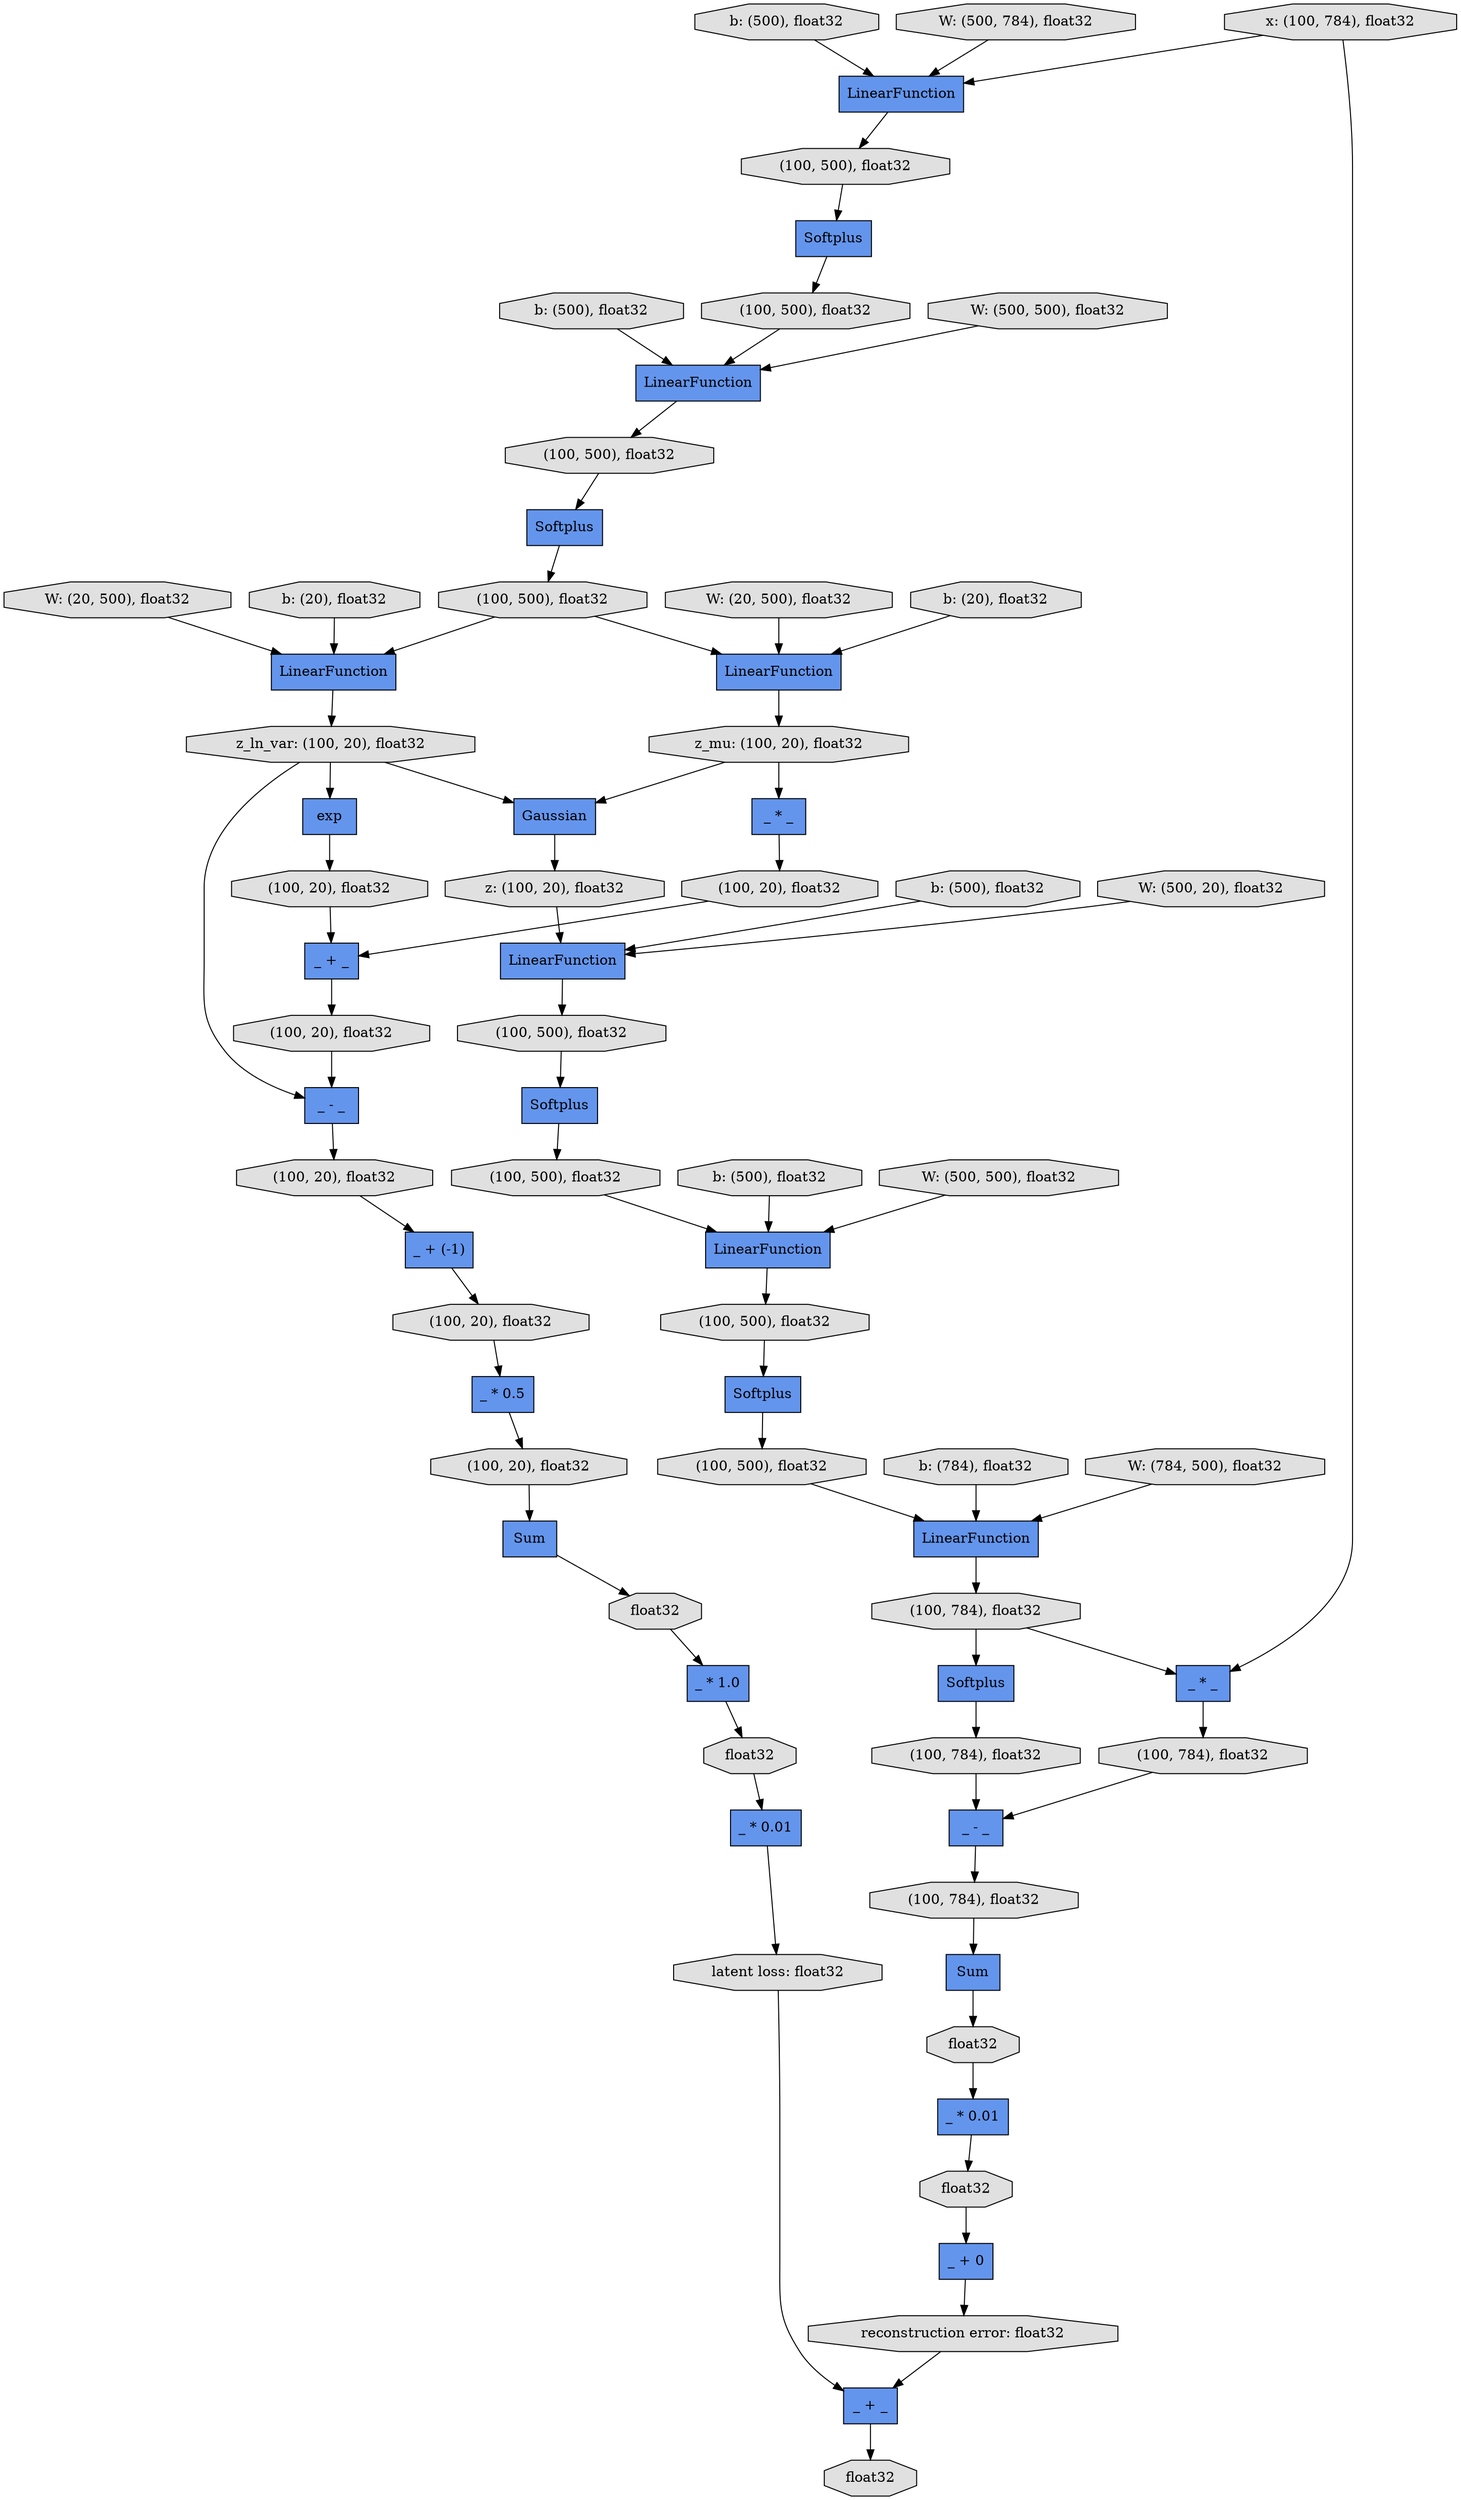 digraph graphname{rankdir=TB;140700573792296 [label="_ * 0.01",shape="record",fillcolor="#6495ED",style="filled"];140700573587328 [label="W: (20, 500), float32",shape="octagon",fillcolor="#E0E0E0",style="filled"];140700573792352 [label="Sum",shape="record",fillcolor="#6495ED",style="filled"];140700573335680 [label="Sum",shape="record",fillcolor="#6495ED",style="filled"];140700573792408 [label="(100, 784), float32",shape="octagon",fillcolor="#E0E0E0",style="filled"];140700573587608 [label="b: (500), float32",shape="octagon",fillcolor="#E0E0E0",style="filled"];140700573790392 [label="Softplus",shape="record",fillcolor="#6495ED",style="filled"];140700573792464 [label="_ - _",shape="record",fillcolor="#6495ED",style="filled"];140700573587664 [label="b: (500), float32",shape="octagon",fillcolor="#E0E0E0",style="filled"];140700573335792 [label="(100, 20), float32",shape="octagon",fillcolor="#E0E0E0",style="filled"];140700573792576 [label="(100, 784), float32",shape="octagon",fillcolor="#E0E0E0",style="filled"];140700573790560 [label="x: (100, 784), float32",shape="octagon",fillcolor="#E0E0E0",style="filled"];140700573335904 [label="(100, 20), float32",shape="octagon",fillcolor="#E0E0E0",style="filled"];140700582525304 [label="b: (784), float32",shape="octagon",fillcolor="#E0E0E0",style="filled"];140700573790616 [label="LinearFunction",shape="record",fillcolor="#6495ED",style="filled"];140700573587888 [label="W: (500, 20), float32",shape="octagon",fillcolor="#E0E0E0",style="filled"];140700573790672 [label="(100, 500), float32",shape="octagon",fillcolor="#E0E0E0",style="filled"];140700573792744 [label="float32",shape="octagon",fillcolor="#E0E0E0",style="filled"];140700573790728 [label="(100, 500), float32",shape="octagon",fillcolor="#E0E0E0",style="filled"];140700573336128 [label="_ * 0.01",shape="record",fillcolor="#6495ED",style="filled"];140700573792856 [label="_ + 0",shape="record",fillcolor="#6495ED",style="filled"];140700573643328 [label="Softplus",shape="record",fillcolor="#6495ED",style="filled"];140700573336184 [label="float32",shape="octagon",fillcolor="#E0E0E0",style="filled"];140700582711928 [label="b: (500), float32",shape="octagon",fillcolor="#E0E0E0",style="filled"];140700573336240 [label="_ + _",shape="record",fillcolor="#6495ED",style="filled"];140700573790896 [label="LinearFunction",shape="record",fillcolor="#6495ED",style="filled"];140700573790952 [label="Gaussian",shape="record",fillcolor="#6495ED",style="filled"];140700573793024 [label="exp",shape="record",fillcolor="#6495ED",style="filled"];140700573336352 [label="float32",shape="octagon",fillcolor="#E0E0E0",style="filled"];140700573793080 [label="float32",shape="octagon",fillcolor="#E0E0E0",style="filled"];140700573791008 [label="(100, 500), float32",shape="octagon",fillcolor="#E0E0E0",style="filled"];140700573791064 [label="z_mu: (100, 20), float32",shape="octagon",fillcolor="#E0E0E0",style="filled"];140700573791120 [label="z: (100, 20), float32",shape="octagon",fillcolor="#E0E0E0",style="filled"];140700573791176 [label="(100, 500), float32",shape="octagon",fillcolor="#E0E0E0",style="filled"];140700582712264 [label="W: (500, 500), float32",shape="octagon",fillcolor="#E0E0E0",style="filled"];140700573588448 [label="b: (20), float32",shape="octagon",fillcolor="#E0E0E0",style="filled"];140700573336576 [label="latent loss: float32",shape="octagon",fillcolor="#E0E0E0",style="filled"];140700573793304 [label="reconstruction error: float32",shape="octagon",fillcolor="#E0E0E0",style="filled"];140700573791232 [label="LinearFunction",shape="record",fillcolor="#6495ED",style="filled"];140700573336632 [label="float32",shape="octagon",fillcolor="#E0E0E0",style="filled"];140700573791288 [label="LinearFunction",shape="record",fillcolor="#6495ED",style="filled"];140700573588504 [label="W: (20, 500), float32",shape="octagon",fillcolor="#E0E0E0",style="filled"];140700573586544 [label="W: (500, 500), float32",shape="octagon",fillcolor="#E0E0E0",style="filled"];140700573588616 [label="W: (784, 500), float32",shape="octagon",fillcolor="#E0E0E0",style="filled"];140700573791344 [label="z_ln_var: (100, 20), float32",shape="octagon",fillcolor="#E0E0E0",style="filled"];140700582714560 [label="W: (500, 784), float32",shape="octagon",fillcolor="#E0E0E0",style="filled"];140700582712544 [label="b: (500), float32",shape="octagon",fillcolor="#E0E0E0",style="filled"];140700573791568 [label="LinearFunction",shape="record",fillcolor="#6495ED",style="filled"];140700573793640 [label="(100, 20), float32",shape="octagon",fillcolor="#E0E0E0",style="filled"];140700573791624 [label="(100, 784), float32",shape="octagon",fillcolor="#E0E0E0",style="filled"];140700573793696 [label="_ * _",shape="record",fillcolor="#6495ED",style="filled"];140700573791680 [label="(100, 500), float32",shape="octagon",fillcolor="#E0E0E0",style="filled"];140700573791736 [label="LinearFunction",shape="record",fillcolor="#6495ED",style="filled"];140700573793808 [label="_ + _",shape="record",fillcolor="#6495ED",style="filled"];140700573791792 [label="Softplus",shape="record",fillcolor="#6495ED",style="filled"];140700573793864 [label="_ * 1.0",shape="record",fillcolor="#6495ED",style="filled"];140700573589064 [label="b: (20), float32",shape="octagon",fillcolor="#E0E0E0",style="filled"];140700573791848 [label="_ * _",shape="record",fillcolor="#6495ED",style="filled"];140700573793920 [label="(100, 20), float32",shape="octagon",fillcolor="#E0E0E0",style="filled"];140700573791904 [label="(100, 500), float32",shape="octagon",fillcolor="#E0E0E0",style="filled"];140700573793976 [label="_ - _",shape="record",fillcolor="#6495ED",style="filled"];140700573791960 [label="(100, 500), float32",shape="octagon",fillcolor="#E0E0E0",style="filled"];140700573794032 [label="_ + (-1)",shape="record",fillcolor="#6495ED",style="filled"];140700573792016 [label="LinearFunction",shape="record",fillcolor="#6495ED",style="filled"];140700573794088 [label="(100, 20), float32",shape="octagon",fillcolor="#E0E0E0",style="filled"];140700573792072 [label="Softplus",shape="record",fillcolor="#6495ED",style="filled"];140700573792128 [label="Softplus",shape="record",fillcolor="#6495ED",style="filled"];140700573794200 [label="_ * 0.5",shape="record",fillcolor="#6495ED",style="filled"];140700573792184 [label="(100, 500), float32",shape="octagon",fillcolor="#E0E0E0",style="filled"];140700573794256 [label="(100, 20), float32",shape="octagon",fillcolor="#E0E0E0",style="filled"];140700573792240 [label="(100, 784), float32",shape="octagon",fillcolor="#E0E0E0",style="filled"];140700573791064 -> 140700573790952;140700582712544 -> 140700573790896;140700573643328 -> 140700573790672;140700573792296 -> 140700573793080;140700573588448 -> 140700573791232;140700582525304 -> 140700573792016;140700573793864 -> 140700573336352;140700573791568 -> 140700573791680;140700582714560 -> 140700573790616;140700573792016 -> 140700573792240;140700573793696 -> 140700573793920;140700573793024 -> 140700573793640;140700573587328 -> 140700573791288;140700573792240 -> 140700573792128;140700573790616 -> 140700573790728;140700573589064 -> 140700573791288;140700573791288 -> 140700573791344;140700573793640 -> 140700573793808;140700573794256 -> 140700573794032;140700573794200 -> 140700573335904;140700573794032 -> 140700573335792;140700573791008 -> 140700573790392;140700573791064 -> 140700573793696;140700582712264 -> 140700573790896;140700573793920 -> 140700573793808;140700573790952 -> 140700573791120;140700573790392 -> 140700573791176;140700573791680 -> 140700573791792;140700573791176 -> 140700573791288;140700573793808 -> 140700573794088;140700573790672 -> 140700573790896;140700582711928 -> 140700573790616;140700573791344 -> 140700573793024;140700573791120 -> 140700573791568;140700573792464 -> 140700573792576;140700573793304 -> 140700573336240;140700573588616 -> 140700573792016;140700573791960 -> 140700573792072;140700573792072 -> 140700573792184;140700573587664 -> 140700573791736;140700573794088 -> 140700573793976;140700573790896 -> 140700573791008;140700573792240 -> 140700573791848;140700573790728 -> 140700573643328;140700573791232 -> 140700573791064;140700573587888 -> 140700573791568;140700573336240 -> 140700573336632;140700573336352 -> 140700573336128;140700573792352 -> 140700573792744;140700573336576 -> 140700573336240;140700573792184 -> 140700573792016;140700573791624 -> 140700573792464;140700573586544 -> 140700573791736;140700573791344 -> 140700573793976;140700573791176 -> 140700573791232;140700573588504 -> 140700573791232;140700573791904 -> 140700573791736;140700573792408 -> 140700573792464;140700573791848 -> 140700573792408;140700573791344 -> 140700573790952;140700573790560 -> 140700573790616;140700573335792 -> 140700573794200;140700573587608 -> 140700573791568;140700573791792 -> 140700573791904;140700573792744 -> 140700573792296;140700573793080 -> 140700573792856;140700573336184 -> 140700573793864;140700573793976 -> 140700573794256;140700573792128 -> 140700573791624;140700573791736 -> 140700573791960;140700573792576 -> 140700573792352;140700573335680 -> 140700573336184;140700573790560 -> 140700573791848;140700573335904 -> 140700573335680;140700573792856 -> 140700573793304;140700573336128 -> 140700573336576;}